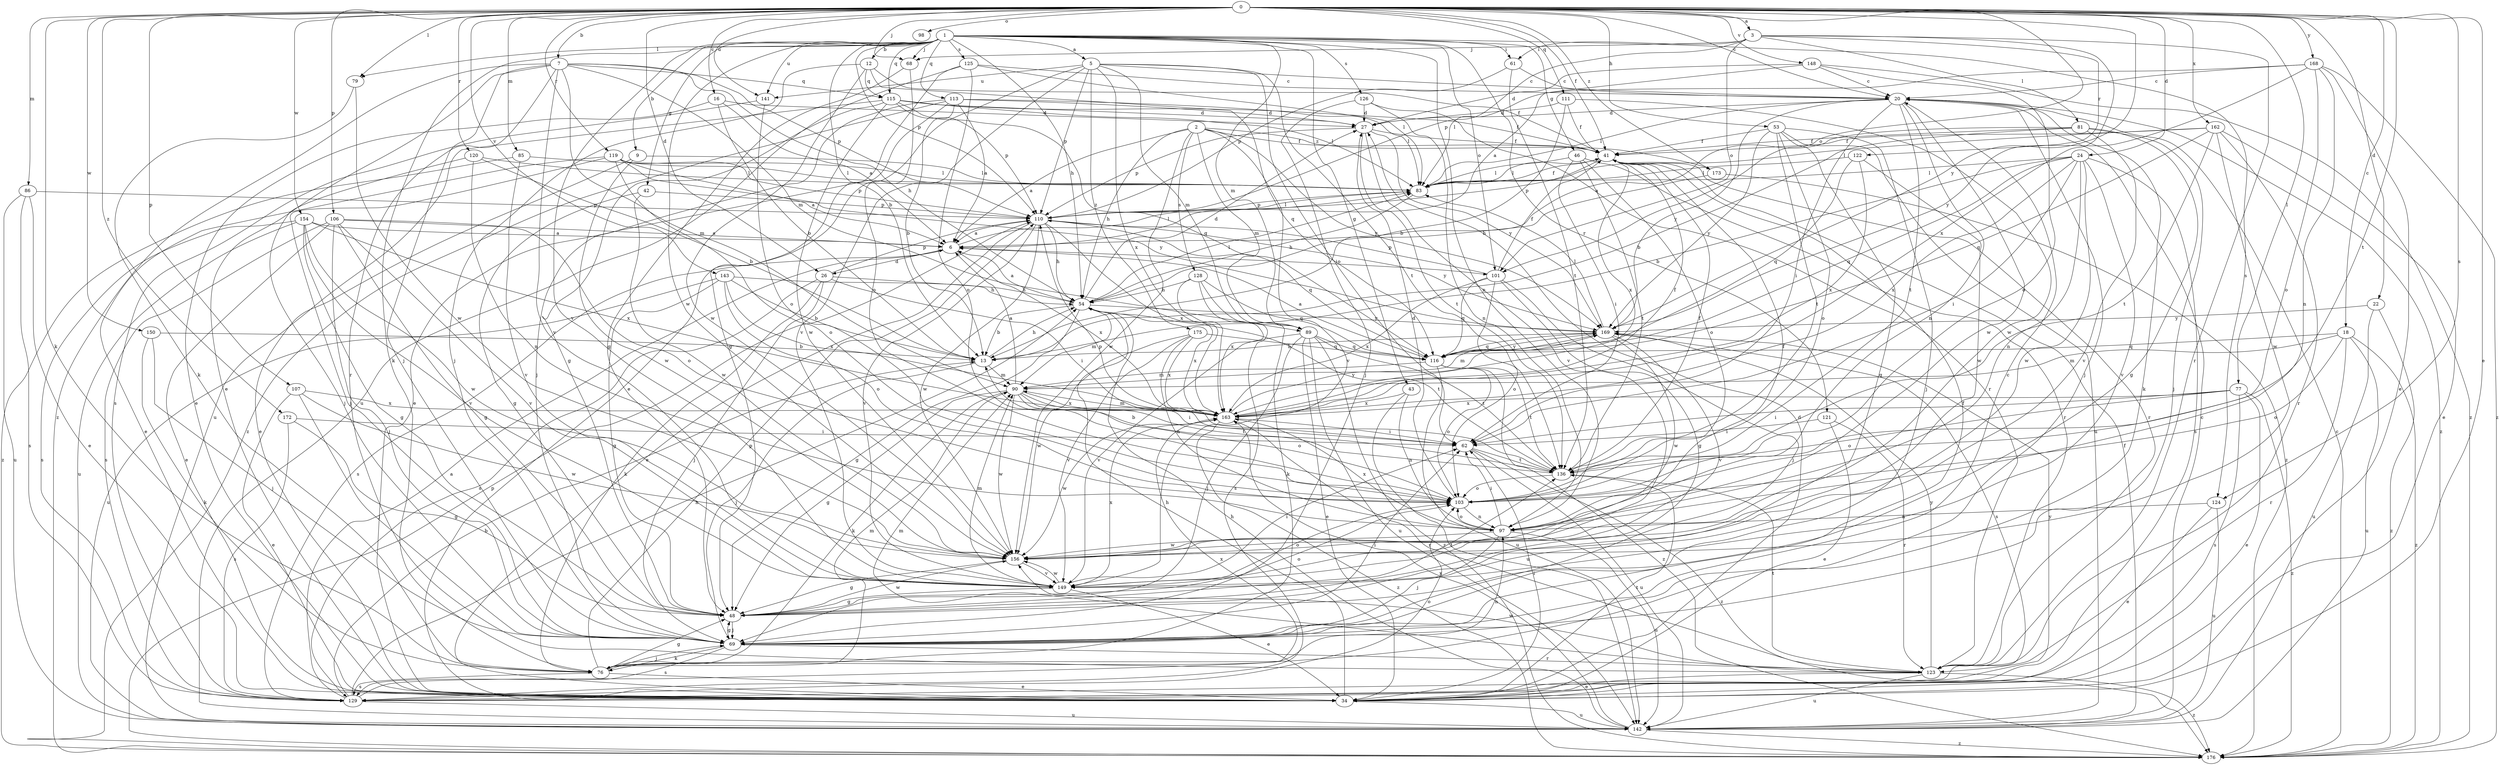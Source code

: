 strict digraph  {
0;
1;
2;
3;
5;
6;
7;
9;
12;
13;
16;
18;
20;
22;
24;
26;
27;
34;
41;
42;
43;
46;
48;
53;
54;
61;
62;
68;
69;
76;
77;
79;
81;
83;
85;
86;
89;
90;
97;
98;
101;
103;
106;
107;
110;
111;
113;
115;
116;
119;
120;
121;
122;
123;
124;
125;
126;
128;
129;
136;
141;
142;
143;
148;
149;
150;
154;
156;
162;
163;
168;
169;
172;
173;
175;
176;
0 -> 3  [label=a];
0 -> 7  [label=b];
0 -> 16  [label=c];
0 -> 18  [label=c];
0 -> 20  [label=c];
0 -> 22  [label=d];
0 -> 24  [label=d];
0 -> 26  [label=d];
0 -> 34  [label=e];
0 -> 41  [label=f];
0 -> 53  [label=h];
0 -> 68  [label=j];
0 -> 76  [label=k];
0 -> 77  [label=l];
0 -> 79  [label=l];
0 -> 85  [label=m];
0 -> 86  [label=m];
0 -> 98  [label=o];
0 -> 101  [label=o];
0 -> 106  [label=p];
0 -> 107  [label=p];
0 -> 111  [label=q];
0 -> 119  [label=r];
0 -> 120  [label=r];
0 -> 124  [label=s];
0 -> 136  [label=t];
0 -> 141  [label=u];
0 -> 143  [label=v];
0 -> 148  [label=v];
0 -> 150  [label=w];
0 -> 154  [label=w];
0 -> 162  [label=x];
0 -> 168  [label=y];
0 -> 169  [label=y];
0 -> 172  [label=z];
0 -> 173  [label=z];
1 -> 5  [label=a];
1 -> 9  [label=b];
1 -> 12  [label=b];
1 -> 13  [label=b];
1 -> 42  [label=g];
1 -> 43  [label=g];
1 -> 46  [label=g];
1 -> 54  [label=h];
1 -> 61  [label=i];
1 -> 68  [label=j];
1 -> 76  [label=k];
1 -> 79  [label=l];
1 -> 89  [label=m];
1 -> 97  [label=n];
1 -> 101  [label=o];
1 -> 110  [label=p];
1 -> 113  [label=q];
1 -> 115  [label=q];
1 -> 121  [label=r];
1 -> 124  [label=s];
1 -> 125  [label=s];
1 -> 126  [label=s];
1 -> 141  [label=u];
1 -> 149  [label=v];
1 -> 156  [label=w];
2 -> 6  [label=a];
2 -> 41  [label=f];
2 -> 54  [label=h];
2 -> 89  [label=m];
2 -> 128  [label=s];
2 -> 149  [label=v];
2 -> 156  [label=w];
2 -> 169  [label=y];
2 -> 173  [label=z];
3 -> 61  [label=i];
3 -> 68  [label=j];
3 -> 81  [label=l];
3 -> 101  [label=o];
3 -> 110  [label=p];
3 -> 122  [label=r];
3 -> 123  [label=r];
3 -> 163  [label=x];
5 -> 20  [label=c];
5 -> 34  [label=e];
5 -> 62  [label=i];
5 -> 89  [label=m];
5 -> 110  [label=p];
5 -> 136  [label=t];
5 -> 141  [label=u];
5 -> 149  [label=v];
5 -> 163  [label=x];
5 -> 175  [label=z];
6 -> 26  [label=d];
6 -> 83  [label=l];
6 -> 101  [label=o];
6 -> 129  [label=s];
6 -> 163  [label=x];
7 -> 34  [label=e];
7 -> 54  [label=h];
7 -> 69  [label=j];
7 -> 89  [label=m];
7 -> 90  [label=m];
7 -> 110  [label=p];
7 -> 115  [label=q];
7 -> 123  [label=r];
7 -> 149  [label=v];
7 -> 176  [label=z];
9 -> 34  [label=e];
9 -> 83  [label=l];
9 -> 156  [label=w];
12 -> 41  [label=f];
12 -> 69  [label=j];
12 -> 115  [label=q];
12 -> 116  [label=q];
12 -> 156  [label=w];
13 -> 54  [label=h];
13 -> 69  [label=j];
13 -> 90  [label=m];
16 -> 6  [label=a];
16 -> 13  [label=b];
16 -> 27  [label=d];
16 -> 34  [label=e];
18 -> 90  [label=m];
18 -> 103  [label=o];
18 -> 116  [label=q];
18 -> 123  [label=r];
18 -> 142  [label=u];
18 -> 176  [label=z];
20 -> 27  [label=d];
20 -> 62  [label=i];
20 -> 69  [label=j];
20 -> 76  [label=k];
20 -> 83  [label=l];
20 -> 97  [label=n];
20 -> 136  [label=t];
20 -> 156  [label=w];
20 -> 169  [label=y];
20 -> 176  [label=z];
22 -> 142  [label=u];
22 -> 169  [label=y];
22 -> 176  [label=z];
24 -> 13  [label=b];
24 -> 62  [label=i];
24 -> 83  [label=l];
24 -> 97  [label=n];
24 -> 116  [label=q];
24 -> 129  [label=s];
24 -> 149  [label=v];
24 -> 156  [label=w];
24 -> 163  [label=x];
26 -> 54  [label=h];
26 -> 62  [label=i];
26 -> 69  [label=j];
26 -> 76  [label=k];
26 -> 110  [label=p];
26 -> 129  [label=s];
27 -> 41  [label=f];
27 -> 110  [label=p];
27 -> 136  [label=t];
27 -> 149  [label=v];
27 -> 169  [label=y];
34 -> 27  [label=d];
34 -> 54  [label=h];
34 -> 62  [label=i];
34 -> 136  [label=t];
34 -> 142  [label=u];
41 -> 83  [label=l];
41 -> 110  [label=p];
41 -> 123  [label=r];
41 -> 163  [label=x];
42 -> 48  [label=g];
42 -> 110  [label=p];
42 -> 156  [label=w];
43 -> 97  [label=n];
43 -> 142  [label=u];
43 -> 163  [label=x];
46 -> 62  [label=i];
46 -> 83  [label=l];
46 -> 103  [label=o];
46 -> 123  [label=r];
46 -> 136  [label=t];
48 -> 69  [label=j];
48 -> 103  [label=o];
48 -> 136  [label=t];
48 -> 156  [label=w];
53 -> 41  [label=f];
53 -> 48  [label=g];
53 -> 69  [label=j];
53 -> 103  [label=o];
53 -> 136  [label=t];
53 -> 142  [label=u];
53 -> 169  [label=y];
54 -> 6  [label=a];
54 -> 13  [label=b];
54 -> 27  [label=d];
54 -> 48  [label=g];
54 -> 83  [label=l];
54 -> 90  [label=m];
54 -> 136  [label=t];
54 -> 163  [label=x];
54 -> 169  [label=y];
61 -> 20  [label=c];
61 -> 110  [label=p];
61 -> 136  [label=t];
62 -> 136  [label=t];
62 -> 142  [label=u];
62 -> 176  [label=z];
68 -> 48  [label=g];
68 -> 103  [label=o];
69 -> 20  [label=c];
69 -> 41  [label=f];
69 -> 48  [label=g];
69 -> 62  [label=i];
69 -> 76  [label=k];
69 -> 123  [label=r];
69 -> 129  [label=s];
76 -> 34  [label=e];
76 -> 48  [label=g];
76 -> 69  [label=j];
76 -> 90  [label=m];
76 -> 97  [label=n];
76 -> 110  [label=p];
76 -> 129  [label=s];
77 -> 34  [label=e];
77 -> 62  [label=i];
77 -> 103  [label=o];
77 -> 129  [label=s];
77 -> 163  [label=x];
77 -> 176  [label=z];
79 -> 76  [label=k];
79 -> 156  [label=w];
81 -> 6  [label=a];
81 -> 13  [label=b];
81 -> 41  [label=f];
81 -> 48  [label=g];
81 -> 69  [label=j];
81 -> 149  [label=v];
83 -> 41  [label=f];
83 -> 54  [label=h];
83 -> 110  [label=p];
85 -> 83  [label=l];
85 -> 149  [label=v];
85 -> 176  [label=z];
86 -> 34  [label=e];
86 -> 110  [label=p];
86 -> 129  [label=s];
86 -> 142  [label=u];
89 -> 34  [label=e];
89 -> 69  [label=j];
89 -> 116  [label=q];
89 -> 136  [label=t];
89 -> 142  [label=u];
89 -> 149  [label=v];
89 -> 176  [label=z];
90 -> 6  [label=a];
90 -> 48  [label=g];
90 -> 62  [label=i];
90 -> 76  [label=k];
90 -> 103  [label=o];
90 -> 136  [label=t];
90 -> 156  [label=w];
90 -> 163  [label=x];
97 -> 41  [label=f];
97 -> 62  [label=i];
97 -> 69  [label=j];
97 -> 103  [label=o];
97 -> 142  [label=u];
97 -> 156  [label=w];
97 -> 163  [label=x];
101 -> 41  [label=f];
101 -> 48  [label=g];
101 -> 69  [label=j];
101 -> 103  [label=o];
101 -> 110  [label=p];
101 -> 116  [label=q];
101 -> 163  [label=x];
103 -> 27  [label=d];
103 -> 97  [label=n];
106 -> 6  [label=a];
106 -> 34  [label=e];
106 -> 48  [label=g];
106 -> 69  [label=j];
106 -> 103  [label=o];
106 -> 129  [label=s];
106 -> 149  [label=v];
107 -> 34  [label=e];
107 -> 69  [label=j];
107 -> 156  [label=w];
107 -> 163  [label=x];
110 -> 6  [label=a];
110 -> 34  [label=e];
110 -> 54  [label=h];
110 -> 83  [label=l];
110 -> 116  [label=q];
110 -> 149  [label=v];
110 -> 156  [label=w];
110 -> 163  [label=x];
110 -> 169  [label=y];
111 -> 13  [label=b];
111 -> 27  [label=d];
111 -> 41  [label=f];
111 -> 156  [label=w];
113 -> 6  [label=a];
113 -> 13  [label=b];
113 -> 27  [label=d];
113 -> 34  [label=e];
113 -> 69  [label=j];
113 -> 83  [label=l];
113 -> 176  [label=z];
115 -> 27  [label=d];
115 -> 41  [label=f];
115 -> 48  [label=g];
115 -> 83  [label=l];
115 -> 110  [label=p];
115 -> 116  [label=q];
115 -> 142  [label=u];
115 -> 156  [label=w];
116 -> 6  [label=a];
116 -> 90  [label=m];
116 -> 103  [label=o];
116 -> 136  [label=t];
116 -> 142  [label=u];
116 -> 169  [label=y];
116 -> 176  [label=z];
119 -> 6  [label=a];
119 -> 34  [label=e];
119 -> 69  [label=j];
119 -> 83  [label=l];
119 -> 103  [label=o];
119 -> 110  [label=p];
119 -> 169  [label=y];
120 -> 13  [label=b];
120 -> 69  [label=j];
120 -> 83  [label=l];
120 -> 97  [label=n];
121 -> 34  [label=e];
121 -> 62  [label=i];
121 -> 123  [label=r];
122 -> 83  [label=l];
122 -> 116  [label=q];
122 -> 156  [label=w];
122 -> 163  [label=x];
123 -> 34  [label=e];
123 -> 90  [label=m];
123 -> 136  [label=t];
123 -> 142  [label=u];
123 -> 156  [label=w];
123 -> 169  [label=y];
123 -> 176  [label=z];
124 -> 34  [label=e];
124 -> 97  [label=n];
124 -> 142  [label=u];
125 -> 20  [label=c];
125 -> 48  [label=g];
125 -> 83  [label=l];
125 -> 103  [label=o];
125 -> 142  [label=u];
126 -> 27  [label=d];
126 -> 69  [label=j];
126 -> 97  [label=n];
126 -> 123  [label=r];
128 -> 54  [label=h];
128 -> 76  [label=k];
128 -> 116  [label=q];
128 -> 129  [label=s];
128 -> 163  [label=x];
129 -> 6  [label=a];
129 -> 13  [label=b];
129 -> 54  [label=h];
129 -> 103  [label=o];
129 -> 142  [label=u];
129 -> 163  [label=x];
129 -> 169  [label=y];
136 -> 13  [label=b];
136 -> 41  [label=f];
136 -> 103  [label=o];
136 -> 110  [label=p];
141 -> 103  [label=o];
141 -> 129  [label=s];
142 -> 20  [label=c];
142 -> 41  [label=f];
142 -> 54  [label=h];
142 -> 163  [label=x];
142 -> 176  [label=z];
143 -> 13  [label=b];
143 -> 48  [label=g];
143 -> 54  [label=h];
143 -> 103  [label=o];
143 -> 142  [label=u];
143 -> 163  [label=x];
148 -> 6  [label=a];
148 -> 20  [label=c];
148 -> 27  [label=d];
148 -> 103  [label=o];
148 -> 176  [label=z];
149 -> 34  [label=e];
149 -> 48  [label=g];
149 -> 62  [label=i];
149 -> 90  [label=m];
149 -> 103  [label=o];
149 -> 156  [label=w];
149 -> 163  [label=x];
150 -> 13  [label=b];
150 -> 69  [label=j];
150 -> 76  [label=k];
154 -> 6  [label=a];
154 -> 48  [label=g];
154 -> 129  [label=s];
154 -> 142  [label=u];
154 -> 149  [label=v];
154 -> 156  [label=w];
154 -> 163  [label=x];
156 -> 48  [label=g];
156 -> 149  [label=v];
162 -> 34  [label=e];
162 -> 41  [label=f];
162 -> 83  [label=l];
162 -> 116  [label=q];
162 -> 123  [label=r];
162 -> 136  [label=t];
162 -> 156  [label=w];
163 -> 41  [label=f];
163 -> 62  [label=i];
163 -> 90  [label=m];
163 -> 123  [label=r];
163 -> 156  [label=w];
163 -> 169  [label=y];
163 -> 176  [label=z];
168 -> 20  [label=c];
168 -> 34  [label=e];
168 -> 83  [label=l];
168 -> 97  [label=n];
168 -> 103  [label=o];
168 -> 169  [label=y];
168 -> 176  [label=z];
169 -> 13  [label=b];
169 -> 83  [label=l];
169 -> 90  [label=m];
169 -> 116  [label=q];
169 -> 129  [label=s];
169 -> 149  [label=v];
169 -> 156  [label=w];
172 -> 48  [label=g];
172 -> 62  [label=i];
172 -> 129  [label=s];
173 -> 54  [label=h];
173 -> 176  [label=z];
175 -> 97  [label=n];
175 -> 116  [label=q];
175 -> 149  [label=v];
175 -> 156  [label=w];
175 -> 163  [label=x];
176 -> 20  [label=c];
176 -> 110  [label=p];
}
